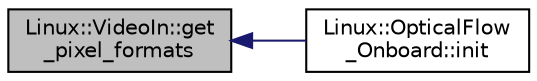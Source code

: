 digraph "Linux::VideoIn::get_pixel_formats"
{
 // INTERACTIVE_SVG=YES
  edge [fontname="Helvetica",fontsize="10",labelfontname="Helvetica",labelfontsize="10"];
  node [fontname="Helvetica",fontsize="10",shape=record];
  rankdir="LR";
  Node1 [label="Linux::VideoIn::get\l_pixel_formats",height=0.2,width=0.4,color="black", fillcolor="grey75", style="filled", fontcolor="black"];
  Node1 -> Node2 [dir="back",color="midnightblue",fontsize="10",style="solid",fontname="Helvetica"];
  Node2 [label="Linux::OpticalFlow\l_Onboard::init",height=0.2,width=0.4,color="black", fillcolor="white", style="filled",URL="$classLinux_1_1OpticalFlow__Onboard.html#ab2fc6a6c90f95deb9f727348c2efdead"];
}
